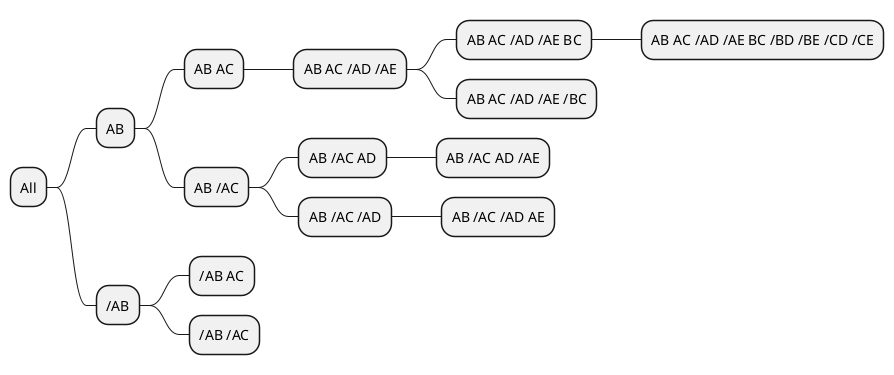 @startmindmap

* All
** AB
*** AB AC
**** AB AC /AD /AE
***** AB AC /AD /AE BC
****** AB AC /AD /AE BC /BD /BE /CD /CE

***** AB AC /AD /AE /BC

*** AB /AC
**** AB /AC AD
***** AB /AC AD /AE
**** AB /AC /AD
***** AB /AC /AD AE
** /AB
*** /AB AC
*** /AB /AC


@endmindmap